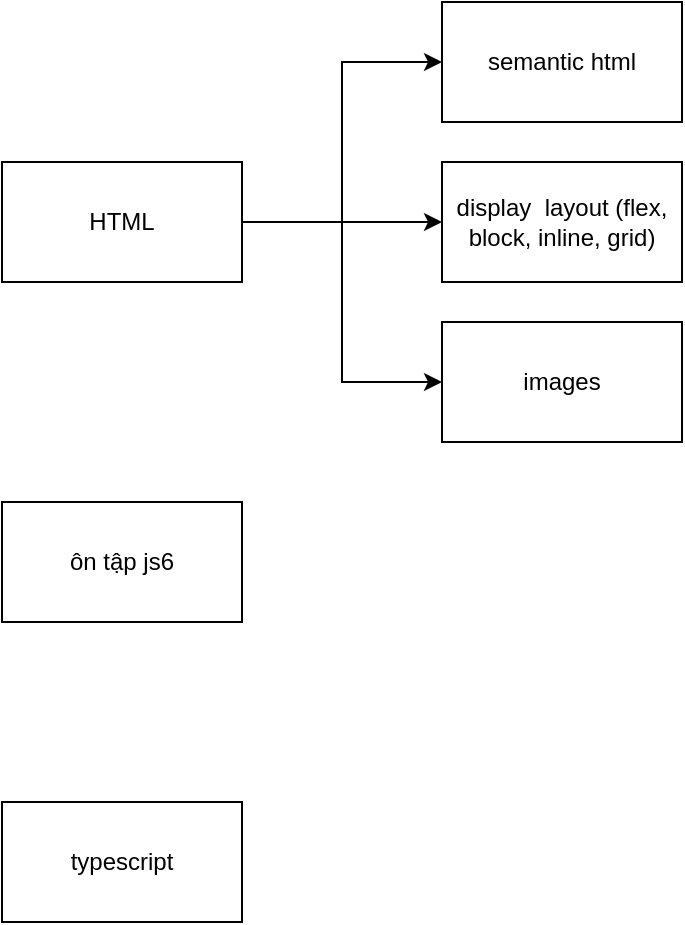 <mxfile version="24.0.2" type="device" pages="2">
  <diagram name="Trang-1" id="K67Fieg807WGzUmXjH6a">
    <mxGraphModel dx="1050" dy="522" grid="1" gridSize="10" guides="1" tooltips="1" connect="1" arrows="1" fold="1" page="1" pageScale="1" pageWidth="827" pageHeight="1169" math="0" shadow="0">
      <root>
        <mxCell id="0" />
        <mxCell id="1" parent="0" />
        <mxCell id="tG-4-veXRXk2ytqMf3Lt-6" style="edgeStyle=orthogonalEdgeStyle;rounded=0;orthogonalLoop=1;jettySize=auto;html=1;entryX=0;entryY=0.5;entryDx=0;entryDy=0;" parent="1" source="tG-4-veXRXk2ytqMf3Lt-1" target="tG-4-veXRXk2ytqMf3Lt-2" edge="1">
          <mxGeometry relative="1" as="geometry" />
        </mxCell>
        <mxCell id="tG-4-veXRXk2ytqMf3Lt-7" style="edgeStyle=orthogonalEdgeStyle;rounded=0;orthogonalLoop=1;jettySize=auto;html=1;" parent="1" source="tG-4-veXRXk2ytqMf3Lt-1" target="tG-4-veXRXk2ytqMf3Lt-3" edge="1">
          <mxGeometry relative="1" as="geometry" />
        </mxCell>
        <mxCell id="tG-4-veXRXk2ytqMf3Lt-9" style="edgeStyle=orthogonalEdgeStyle;rounded=0;orthogonalLoop=1;jettySize=auto;html=1;entryX=0;entryY=0.5;entryDx=0;entryDy=0;" parent="1" source="tG-4-veXRXk2ytqMf3Lt-1" target="tG-4-veXRXk2ytqMf3Lt-4" edge="1">
          <mxGeometry relative="1" as="geometry" />
        </mxCell>
        <mxCell id="tG-4-veXRXk2ytqMf3Lt-1" value="HTML" style="rounded=0;whiteSpace=wrap;html=1;" parent="1" vertex="1">
          <mxGeometry x="40" y="130" width="120" height="60" as="geometry" />
        </mxCell>
        <mxCell id="tG-4-veXRXk2ytqMf3Lt-2" value="semantic html" style="rounded=0;whiteSpace=wrap;html=1;" parent="1" vertex="1">
          <mxGeometry x="260" y="50" width="120" height="60" as="geometry" />
        </mxCell>
        <mxCell id="tG-4-veXRXk2ytqMf3Lt-3" value="display&amp;nbsp; layout (flex, block, inline, grid)" style="rounded=0;whiteSpace=wrap;html=1;" parent="1" vertex="1">
          <mxGeometry x="260" y="130" width="120" height="60" as="geometry" />
        </mxCell>
        <mxCell id="tG-4-veXRXk2ytqMf3Lt-4" value="images" style="rounded=0;whiteSpace=wrap;html=1;" parent="1" vertex="1">
          <mxGeometry x="260" y="210" width="120" height="60" as="geometry" />
        </mxCell>
        <mxCell id="tG-4-veXRXk2ytqMf3Lt-5" value="ôn tập js6" style="rounded=0;whiteSpace=wrap;html=1;" parent="1" vertex="1">
          <mxGeometry x="40" y="300" width="120" height="60" as="geometry" />
        </mxCell>
        <mxCell id="tG-4-veXRXk2ytqMf3Lt-10" value="typescript" style="rounded=0;whiteSpace=wrap;html=1;" parent="1" vertex="1">
          <mxGeometry x="40" y="450" width="120" height="60" as="geometry" />
        </mxCell>
      </root>
    </mxGraphModel>
  </diagram>
  <diagram id="MWIH9Twe5wV20WL8K9Bj" name="Trang-2">
    <mxGraphModel dx="1050" dy="522" grid="1" gridSize="10" guides="1" tooltips="1" connect="1" arrows="1" fold="1" page="1" pageScale="1" pageWidth="827" pageHeight="1169" math="0" shadow="0">
      <root>
        <mxCell id="0" />
        <mxCell id="1" parent="0" />
        <mxCell id="Gk0Rw0lVeqCZYDli87Qn-1" value="" style="rounded=0;whiteSpace=wrap;html=1;" parent="1" vertex="1">
          <mxGeometry x="160" y="130" width="120" height="60" as="geometry" />
        </mxCell>
      </root>
    </mxGraphModel>
  </diagram>
</mxfile>
